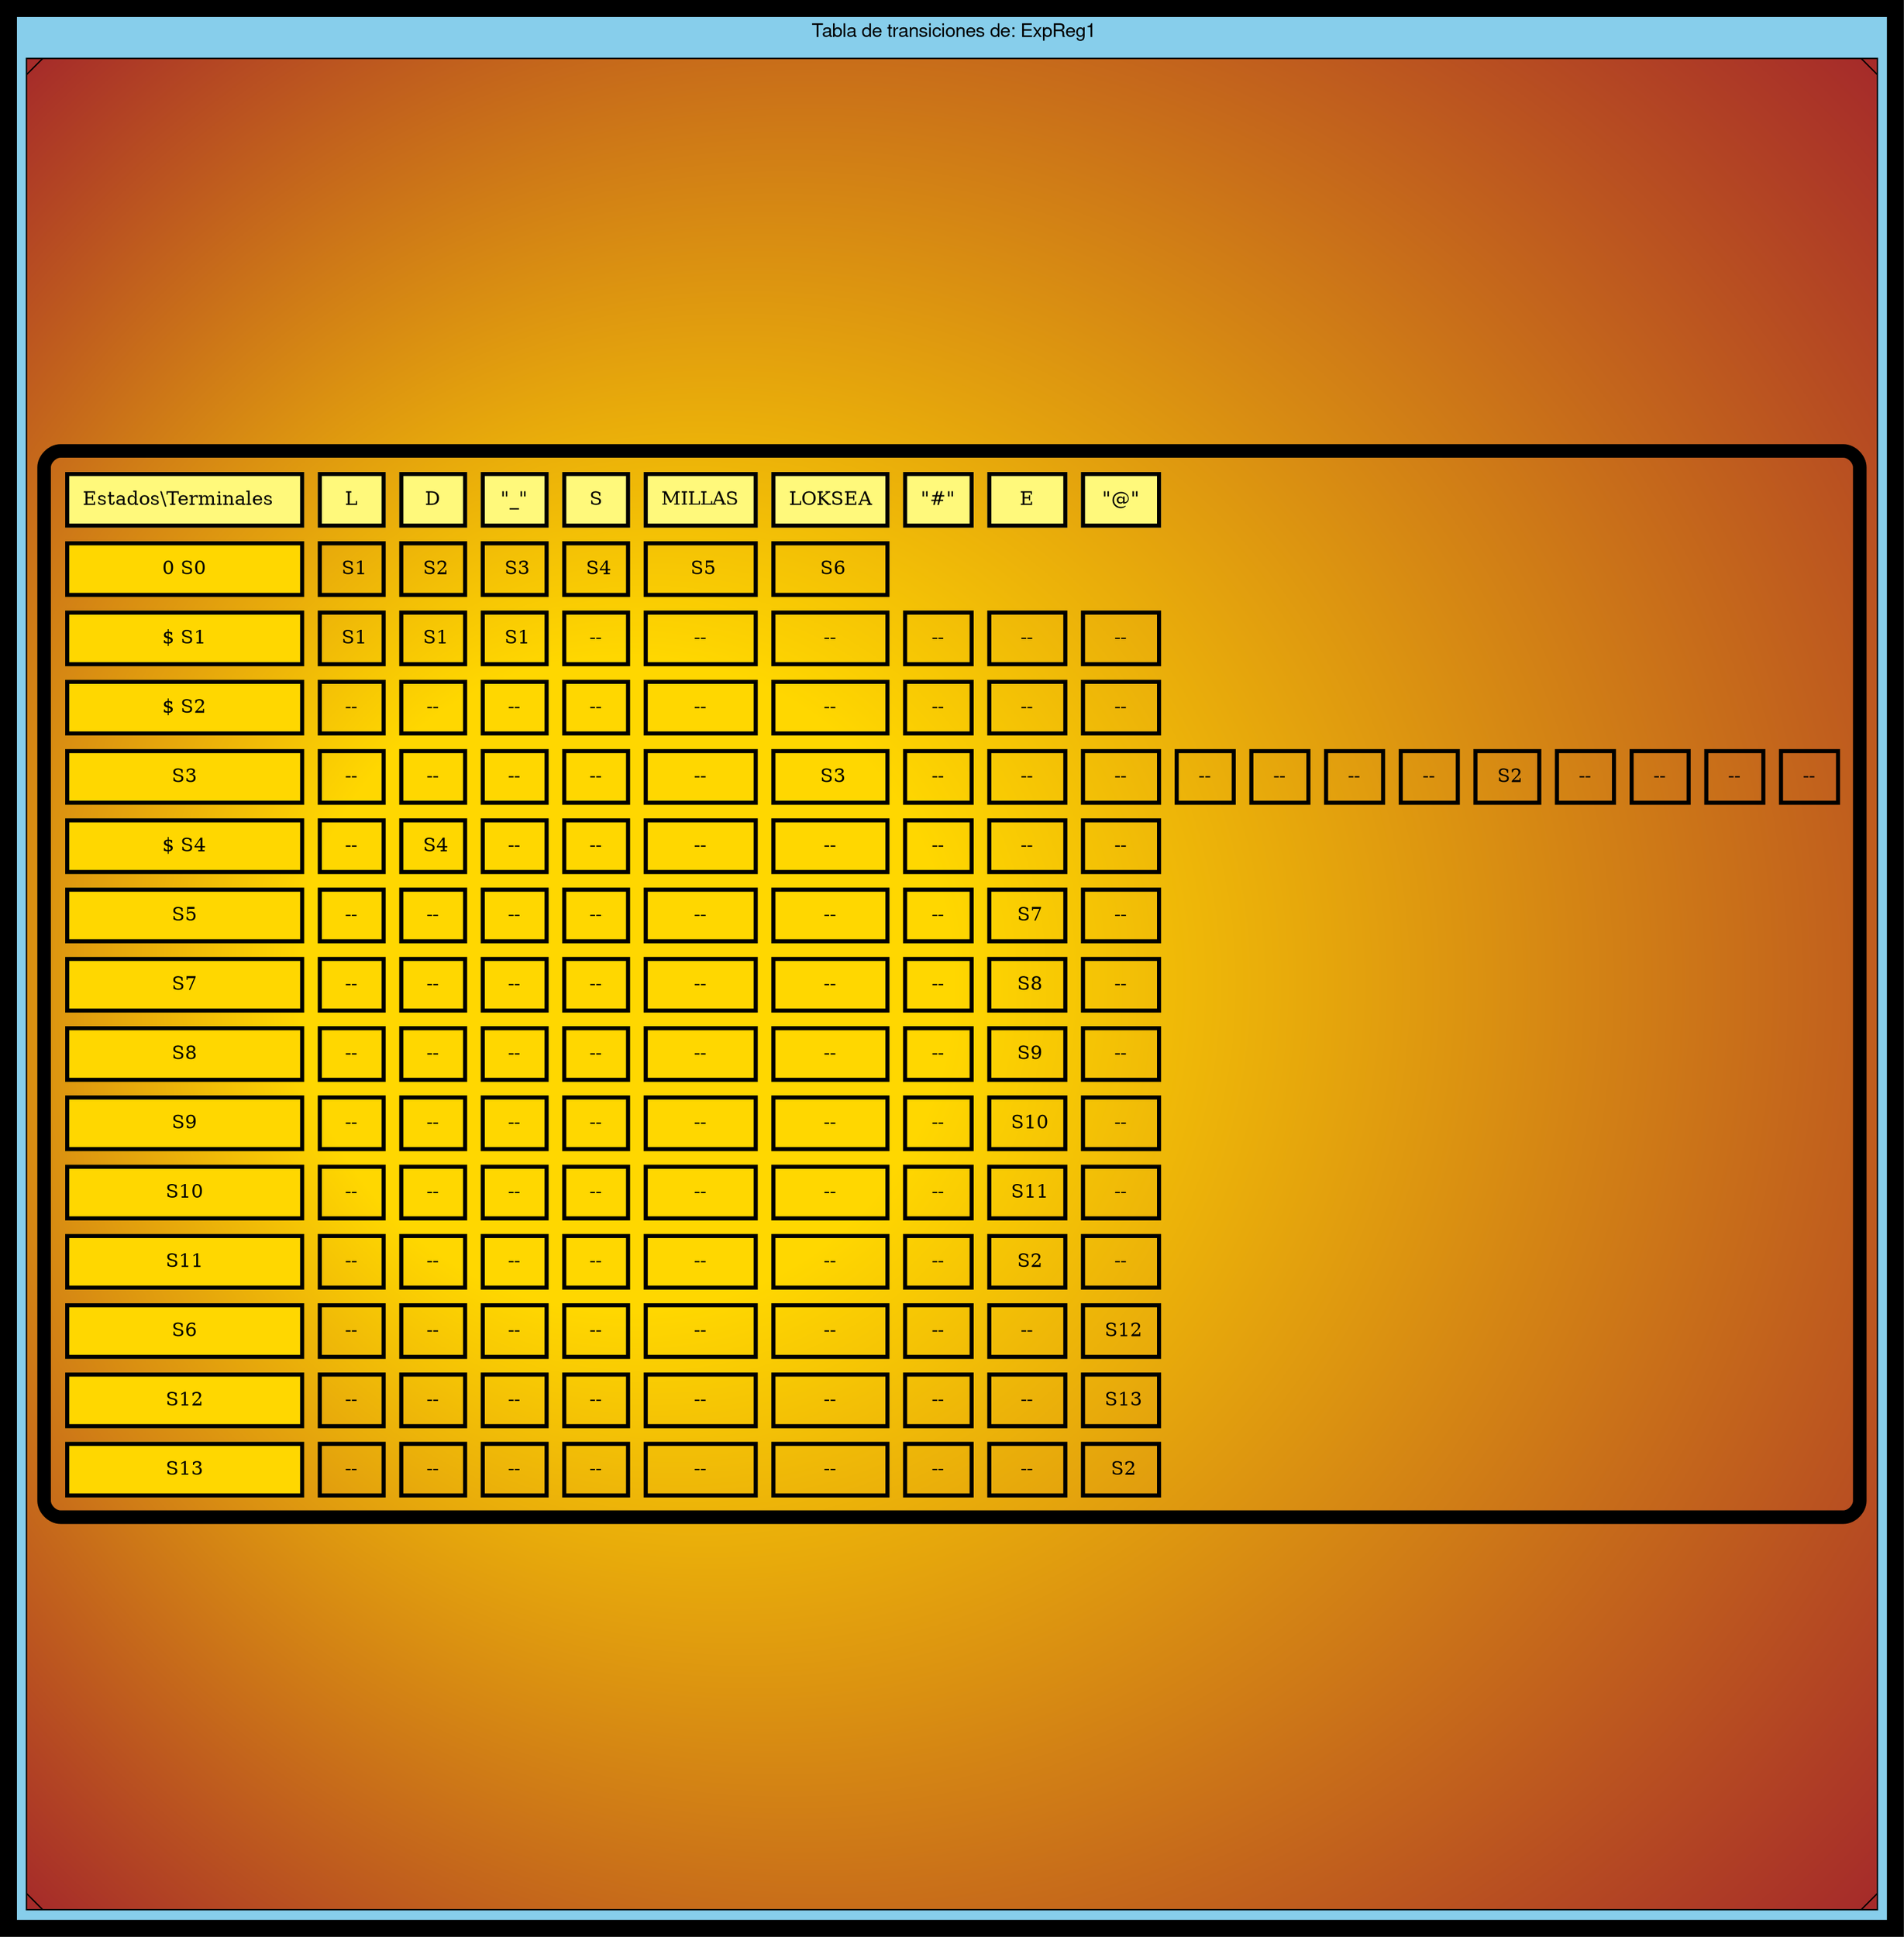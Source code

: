 digraph G { bgcolor="black"
   fontname="Helvetica,Arial,sans-serif"
  edge [fontname="Helvetica,Arial,sans-serif"]
  subgraph cluster1 {fillcolor="skyblue" style="filled"
  node [shape=Msquare fillcolor="gold:brown" style="radial" gradientangle=180]
  label = " Tabla de transiciones de: ExpReg1"
  a0 [label=<  
  <TABLE border="10" cellspacing="10" cellpadding="10" style="rounded" gradientangle="315">
  <TR>
      <TD border="3" bgcolor="#FFF97B">Estados\Terminales  </TD>
      <TD border="3" bgcolor="#FFF97B">L</TD>
      <TD border="3" bgcolor="#FFF97B">D</TD>
      <TD border="3" bgcolor="#FFF97B">"_"</TD>
      <TD border="3" bgcolor="#FFF97B">S</TD>
      <TD border="3" bgcolor="#FFF97B">MILLAS</TD>
      <TD border="3" bgcolor="#FFF97B">LOKSEA</TD>
      <TD border="3" bgcolor="#FFF97B">"#"</TD>
      <TD border="3" bgcolor="#FFF97B">E</TD>
      <TD border="3" bgcolor="#FFF97B">"@"</TD>
  </TR>
  <TR>
      <TD border="3" bgcolor="gold">0 S0</TD>
      <TD border="3"> S1</TD>
      <TD border="3"> S2</TD>
      <TD border="3"> S3</TD>
      <TD border="3"> S4</TD>
      <TD border="3"> S5</TD>
      <TD border="3"> S6</TD>
  </TR>
  <TR>
      <TD border="3" bgcolor="gold"  >$ S1</TD>
      <TD border="3"> S1</TD>
      <TD border="3"> S1</TD>
      <TD border="3"> S1</TD>
      <TD border="3"> -- </TD>
      <TD border="3"> -- </TD>
      <TD border="3"> -- </TD>
      <TD border="3"> -- </TD>
      <TD border="3"> -- </TD>
      <TD border="3"> -- </TD>
  </TR>
  <TR>
      <TD border="3" bgcolor="gold"  >$ S2</TD>
      <TD border="3"> -- </TD>
      <TD border="3"> -- </TD>
      <TD border="3"> -- </TD>
      <TD border="3"> -- </TD>
      <TD border="3"> -- </TD>
      <TD border="3"> -- </TD>
      <TD border="3"> -- </TD>
      <TD border="3"> -- </TD>
      <TD border="3"> -- </TD>
  </TR>
  <TR>
      <TD border="3" bgcolor="gold">S3</TD>
      <TD border="3"> -- </TD>
      <TD border="3"> -- </TD>
      <TD border="3"> -- </TD>
      <TD border="3"> -- </TD>
      <TD border="3"> -- </TD>
      <TD border="3"> S3</TD>
      <TD border="3"> -- </TD>
      <TD border="3"> -- </TD>
      <TD border="3"> -- </TD>
      <TD border="3"> -- </TD>
      <TD border="3"> -- </TD>
      <TD border="3"> -- </TD>
      <TD border="3"> -- </TD>
      <TD border="3"> S2</TD>
      <TD border="3"> -- </TD>
      <TD border="3"> -- </TD>
      <TD border="3"> -- </TD>
      <TD border="3"> -- </TD>
  </TR>
  <TR>
      <TD border="3" bgcolor="gold"  >$ S4</TD>
      <TD border="3"> -- </TD>
      <TD border="3"> S4</TD>
      <TD border="3"> -- </TD>
      <TD border="3"> -- </TD>
      <TD border="3"> -- </TD>
      <TD border="3"> -- </TD>
      <TD border="3"> -- </TD>
      <TD border="3"> -- </TD>
      <TD border="3"> -- </TD>
  </TR>
  <TR>
      <TD border="3" bgcolor="gold">S5</TD>
      <TD border="3"> -- </TD>
      <TD border="3"> -- </TD>
      <TD border="3"> -- </TD>
      <TD border="3"> -- </TD>
      <TD border="3"> -- </TD>
      <TD border="3"> -- </TD>
      <TD border="3"> -- </TD>
      <TD border="3" > S7</TD>
      <TD border="3"> -- </TD>
  </TR>
  <TR>
      <TD border="3" bgcolor="gold">S7</TD>
      <TD border="3"> -- </TD>
      <TD border="3"> -- </TD>
      <TD border="3"> -- </TD>
      <TD border="3"> -- </TD>
      <TD border="3"> -- </TD>
      <TD border="3"> -- </TD>
      <TD border="3"> -- </TD>
      <TD border="3" > S8</TD>
      <TD border="3"> -- </TD>
  </TR>
  <TR>
      <TD border="3" bgcolor="gold">S8</TD>
      <TD border="3"> -- </TD>
      <TD border="3"> -- </TD>
      <TD border="3"> -- </TD>
      <TD border="3"> -- </TD>
      <TD border="3"> -- </TD>
      <TD border="3"> -- </TD>
      <TD border="3"> -- </TD>
      <TD border="3" > S9</TD>
      <TD border="3"> -- </TD>
  </TR>
  <TR>
      <TD border="3" bgcolor="gold">S9</TD>
      <TD border="3"> -- </TD>
      <TD border="3"> -- </TD>
      <TD border="3"> -- </TD>
      <TD border="3"> -- </TD>
      <TD border="3"> -- </TD>
      <TD border="3"> -- </TD>
      <TD border="3"> -- </TD>
      <TD border="3" > S10</TD>
      <TD border="3"> -- </TD>
  </TR>
  <TR>
      <TD border="3" bgcolor="gold">S10</TD>
      <TD border="3"> -- </TD>
      <TD border="3"> -- </TD>
      <TD border="3"> -- </TD>
      <TD border="3"> -- </TD>
      <TD border="3"> -- </TD>
      <TD border="3"> -- </TD>
      <TD border="3"> -- </TD>
      <TD border="3" > S11</TD>
      <TD border="3"> -- </TD>
  </TR>
  <TR>
      <TD border="3" bgcolor="gold">S11</TD>
      <TD border="3"> -- </TD>
      <TD border="3"> -- </TD>
      <TD border="3"> -- </TD>
      <TD border="3"> -- </TD>
      <TD border="3"> -- </TD>
      <TD border="3"> -- </TD>
      <TD border="3"> -- </TD>
      <TD border="3"> S2</TD>
      <TD border="3"> -- </TD>
  </TR>
  <TR>
      <TD border="3" bgcolor="gold">S6</TD>
      <TD border="3"> -- </TD>
      <TD border="3"> -- </TD>
      <TD border="3"> -- </TD>
      <TD border="3"> -- </TD>
      <TD border="3"> -- </TD>
      <TD border="3"> -- </TD>
      <TD border="3"> -- </TD>
      <TD border="3"> -- </TD>
      <TD border="3" > S12</TD>
  </TR>
  <TR>
      <TD border="3" bgcolor="gold">S12</TD>
      <TD border="3"> -- </TD>
      <TD border="3"> -- </TD>
      <TD border="3"> -- </TD>
      <TD border="3"> -- </TD>
      <TD border="3"> -- </TD>
      <TD border="3"> -- </TD>
      <TD border="3"> -- </TD>
      <TD border="3"> -- </TD>
      <TD border="3" > S13</TD>
  </TR>
  <TR>
      <TD border="3" bgcolor="gold">S13</TD>
      <TD border="3"> -- </TD>
      <TD border="3"> -- </TD>
      <TD border="3"> -- </TD>
      <TD border="3"> -- </TD>
      <TD border="3"> -- </TD>
      <TD border="3"> -- </TD>
      <TD border="3"> -- </TD>
      <TD border="3"> -- </TD>
      <TD border="3"> S2</TD>
  </TR>

</TABLE>>];}}